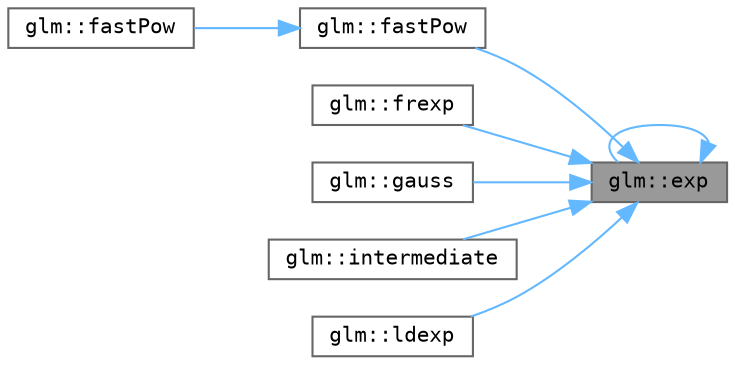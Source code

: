 digraph "glm::exp"
{
 // LATEX_PDF_SIZE
  bgcolor="transparent";
  edge [fontname=Terminal,fontsize=10,labelfontname=Helvetica,labelfontsize=10];
  node [fontname=Terminal,fontsize=10,shape=box,height=0.2,width=0.4];
  rankdir="RL";
  Node1 [label="glm::exp",height=0.2,width=0.4,color="gray40", fillcolor="grey60", style="filled", fontcolor="black",tooltip=" "];
  Node1 -> Node1 [dir="back",color="steelblue1",style="solid"];
  Node1 -> Node2 [dir="back",color="steelblue1",style="solid"];
  Node2 [label="glm::fastPow",height=0.2,width=0.4,color="grey40", fillcolor="white", style="filled",URL="$group__gtx__fast__exponential.html#ga5340e98a11fcbbd936ba6e983a154d50",tooltip=" "];
  Node2 -> Node3 [dir="back",color="steelblue1",style="solid"];
  Node3 [label="glm::fastPow",height=0.2,width=0.4,color="grey40", fillcolor="white", style="filled",URL="$namespaceglm.html#a809153ef320526cb0aa7f07029a22643",tooltip=" "];
  Node1 -> Node4 [dir="back",color="steelblue1",style="solid"];
  Node4 [label="glm::frexp",height=0.2,width=0.4,color="grey40", fillcolor="white", style="filled",URL="$group__core__func__common.html#gaddf5ef73283c171730e0bcc11833fa81",tooltip=" "];
  Node1 -> Node5 [dir="back",color="steelblue1",style="solid"];
  Node5 [label="glm::gauss",height=0.2,width=0.4,color="grey40", fillcolor="white", style="filled",URL="$group__gtx__functions.html#ga0b50b197ff74261a0fad90f4b8d24702",tooltip=" "];
  Node1 -> Node6 [dir="back",color="steelblue1",style="solid"];
  Node6 [label="glm::intermediate",height=0.2,width=0.4,color="grey40", fillcolor="white", style="filled",URL="$group__gtx__quaternion.html#ga674f3a481bf37d397e81787c5d4d873f",tooltip=" "];
  Node1 -> Node7 [dir="back",color="steelblue1",style="solid"];
  Node7 [label="glm::ldexp",height=0.2,width=0.4,color="grey40", fillcolor="white", style="filled",URL="$group__core__func__common.html#gac3010e0a0c35a1b514540f2fb579c58c",tooltip=" "];
}
